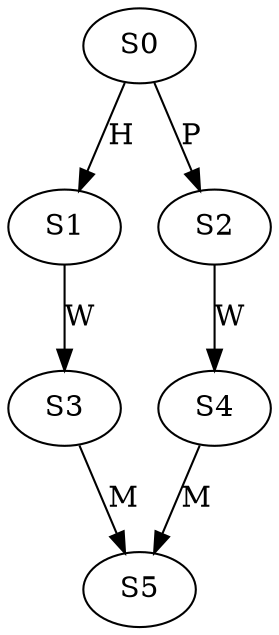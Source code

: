 strict digraph  {
	S0 -> S1 [ label = H ];
	S0 -> S2 [ label = P ];
	S1 -> S3 [ label = W ];
	S2 -> S4 [ label = W ];
	S3 -> S5 [ label = M ];
	S4 -> S5 [ label = M ];
}
